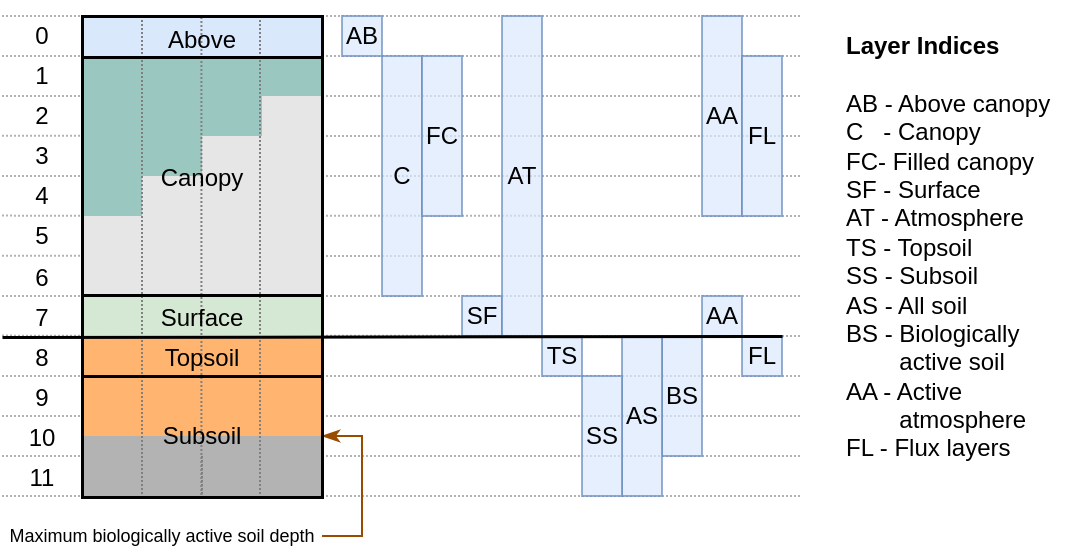 <mxfile version="20.2.3" type="device"><diagram id="0" name="Page-1"><mxGraphModel dx="1018" dy="1041" grid="1" gridSize="10" guides="1" tooltips="1" connect="0" arrows="1" fold="1" page="1" pageScale="1" pageWidth="300" pageHeight="300" background="#ffffff" math="0" shadow="0"><root><UserObject label="" author="John Doe" revision="v1.0" id="0"><mxCell/></UserObject><object label="Layer Lines" id="1"><mxCell style="" parent="0"/></object><mxCell id="2UsGyQPTYUgp12jhMnjT-135" value="" style="endArrow=none;dashed=1;html=1;rounded=0;strokeWidth=1;dashPattern=1 1;strokeColor=#B3B3B3;" parent="1" edge="1"><mxGeometry width="50" height="50" relative="1" as="geometry"><mxPoint x="20" y="-260" as="sourcePoint"/><mxPoint x="420" y="-260" as="targetPoint"/></mxGeometry></mxCell><mxCell id="2UsGyQPTYUgp12jhMnjT-136" value="" style="endArrow=none;dashed=1;html=1;rounded=0;strokeWidth=1;dashPattern=1 1;strokeColor=#B3B3B3;" parent="1" edge="1"><mxGeometry width="50" height="50" relative="1" as="geometry"><mxPoint x="20" y="-240" as="sourcePoint"/><mxPoint x="420" y="-240" as="targetPoint"/></mxGeometry></mxCell><mxCell id="2UsGyQPTYUgp12jhMnjT-137" value="" style="endArrow=none;dashed=1;html=1;rounded=0;strokeWidth=1;dashPattern=1 1;strokeColor=#B3B3B3;" parent="1" edge="1"><mxGeometry width="50" height="50" relative="1" as="geometry"><mxPoint x="20" y="-220.1" as="sourcePoint"/><mxPoint x="420" y="-220" as="targetPoint"/></mxGeometry></mxCell><mxCell id="2UsGyQPTYUgp12jhMnjT-138" value="" style="endArrow=none;dashed=1;html=1;rounded=0;strokeWidth=1;dashPattern=1 1;strokeColor=#B3B3B3;" parent="1" edge="1"><mxGeometry width="50" height="50" relative="1" as="geometry"><mxPoint x="20" y="-200" as="sourcePoint"/><mxPoint x="420" y="-200" as="targetPoint"/></mxGeometry></mxCell><mxCell id="2UsGyQPTYUgp12jhMnjT-139" value="" style="endArrow=none;dashed=1;html=1;rounded=0;strokeWidth=1;dashPattern=1 1;strokeColor=#B3B3B3;" parent="1" edge="1"><mxGeometry width="50" height="50" relative="1" as="geometry"><mxPoint x="20" y="-180.19" as="sourcePoint"/><mxPoint x="420" y="-180" as="targetPoint"/></mxGeometry></mxCell><mxCell id="2UsGyQPTYUgp12jhMnjT-140" value="" style="endArrow=none;dashed=1;html=1;rounded=0;strokeWidth=1;dashPattern=1 1;strokeColor=#B3B3B3;" parent="1" edge="1"><mxGeometry width="50" height="50" relative="1" as="geometry"><mxPoint x="20" y="-160.1" as="sourcePoint"/><mxPoint x="420" y="-160" as="targetPoint"/></mxGeometry></mxCell><mxCell id="2UsGyQPTYUgp12jhMnjT-141" value="" style="endArrow=none;dashed=1;html=1;rounded=0;strokeWidth=1;dashPattern=1 1;strokeColor=#B3B3B3;" parent="1" edge="1"><mxGeometry width="50" height="50" relative="1" as="geometry"><mxPoint x="20" y="-140" as="sourcePoint"/><mxPoint x="420" y="-140" as="targetPoint"/></mxGeometry></mxCell><mxCell id="2UsGyQPTYUgp12jhMnjT-142" value="" style="endArrow=none;dashed=1;html=1;rounded=0;strokeWidth=1;dashPattern=1 1;strokeColor=#B3B3B3;" parent="1" edge="1"><mxGeometry width="50" height="50" relative="1" as="geometry"><mxPoint x="20" y="-120.19" as="sourcePoint"/><mxPoint x="420" y="-120" as="targetPoint"/></mxGeometry></mxCell><mxCell id="2UsGyQPTYUgp12jhMnjT-143" value="" style="endArrow=none;dashed=1;html=1;rounded=0;strokeWidth=1;dashPattern=1 1;strokeColor=#B3B3B3;" parent="1" edge="1"><mxGeometry width="50" height="50" relative="1" as="geometry"><mxPoint x="20" y="-100" as="sourcePoint"/><mxPoint x="420" y="-100" as="targetPoint"/></mxGeometry></mxCell><mxCell id="2UsGyQPTYUgp12jhMnjT-144" value="" style="endArrow=none;dashed=1;html=1;rounded=0;strokeWidth=1;dashPattern=1 1;strokeColor=#B3B3B3;" parent="1" edge="1"><mxGeometry width="50" height="50" relative="1" as="geometry"><mxPoint x="20" y="-80" as="sourcePoint"/><mxPoint x="420" y="-80" as="targetPoint"/></mxGeometry></mxCell><mxCell id="2UsGyQPTYUgp12jhMnjT-145" value="" style="endArrow=none;dashed=1;html=1;rounded=0;strokeWidth=1;dashPattern=1 1;strokeColor=#B3B3B3;" parent="1" edge="1"><mxGeometry width="50" height="50" relative="1" as="geometry"><mxPoint x="20" y="-60" as="sourcePoint"/><mxPoint x="420" y="-60" as="targetPoint"/></mxGeometry></mxCell><mxCell id="2UsGyQPTYUgp12jhMnjT-146" value="" style="endArrow=none;dashed=1;html=1;rounded=0;strokeWidth=1;dashPattern=1 1;strokeColor=#B3B3B3;" parent="1" edge="1"><mxGeometry width="50" height="50" relative="1" as="geometry"><mxPoint x="20" y="-40" as="sourcePoint"/><mxPoint x="420" y="-40" as="targetPoint"/></mxGeometry></mxCell><mxCell id="2UsGyQPTYUgp12jhMnjT-27" value="" style="endArrow=none;dashed=1;html=1;rounded=0;strokeWidth=1;dashPattern=1 1;strokeColor=#B3B3B3;" parent="1" edge="1"><mxGeometry width="50" height="50" relative="1" as="geometry"><mxPoint x="20" y="-280" as="sourcePoint"/><mxPoint x="420" y="-280" as="targetPoint"/></mxGeometry></mxCell><mxCell id="NN6mJ8-xTf5_gykc4M_e-1" value="&lt;b&gt;Layer Indices&lt;/b&gt;&lt;br&gt;&lt;br&gt;AB - Above canopy&lt;br&gt;C&amp;nbsp; &amp;nbsp;- Canopy&lt;br&gt;FC- Filled canopy&lt;br&gt;SF - Surface&lt;br&gt;AT - Atmosphere&lt;br&gt;TS - Topsoil&lt;br&gt;SS - Subsoil&lt;br&gt;AS - All soil&lt;br&gt;BS - Biologically&lt;br&gt;&amp;nbsp; &amp;nbsp; &amp;nbsp; &amp;nbsp; active soil&lt;br&gt;AA - Active &lt;br&gt;&amp;nbsp; &amp;nbsp; &amp;nbsp; &amp;nbsp; atmosphere&lt;br&gt;FL - Flux layers" style="text;html=1;strokeColor=none;fillColor=none;align=left;verticalAlign=top;whiteSpace=wrap;rounded=0;" parent="1" vertex="1"><mxGeometry x="440" y="-279" width="120" height="239" as="geometry"/></mxCell><mxCell id="2UsGyQPTYUgp12jhMnjT-147" value="Shading" parent="0"/><mxCell id="2UsGyQPTYUgp12jhMnjT-90" value="" style="rounded=0;whiteSpace=wrap;html=1;fillColor=#dae8fc;strokeColor=none;" parent="2UsGyQPTYUgp12jhMnjT-147" vertex="1"><mxGeometry x="60" y="-280" width="120" height="20" as="geometry"/></mxCell><mxCell id="2UsGyQPTYUgp12jhMnjT-92" value="" style="rounded=0;whiteSpace=wrap;html=1;fillColor=#E6E6E6;strokeColor=none;" parent="2UsGyQPTYUgp12jhMnjT-147" vertex="1"><mxGeometry x="60" y="-260" width="120" height="120" as="geometry"/></mxCell><mxCell id="2UsGyQPTYUgp12jhMnjT-108" value="" style="rounded=0;whiteSpace=wrap;html=1;fillColor=#d5e8d4;strokeColor=none;" parent="2UsGyQPTYUgp12jhMnjT-147" vertex="1"><mxGeometry x="60" y="-140" width="120" height="20" as="geometry"/></mxCell><mxCell id="2UsGyQPTYUgp12jhMnjT-88" value="" style="rounded=0;whiteSpace=wrap;html=1;fillColor=#FFB570;strokeColor=none;" parent="2UsGyQPTYUgp12jhMnjT-147" vertex="1"><mxGeometry x="60" y="-120" width="120" height="50" as="geometry"/></mxCell><mxCell id="2UsGyQPTYUgp12jhMnjT-93" value="" style="rounded=0;whiteSpace=wrap;html=1;fillColor=#B3B3B3;strokeColor=none;" parent="2UsGyQPTYUgp12jhMnjT-147" vertex="1"><mxGeometry x="60" y="-70" width="120" height="30" as="geometry"/></mxCell><mxCell id="2UsGyQPTYUgp12jhMnjT-105" value="" style="rounded=0;whiteSpace=wrap;html=1;fillColor=#9AC7BF;strokeColor=none;" parent="2UsGyQPTYUgp12jhMnjT-147" vertex="1"><mxGeometry x="60" y="-260" width="30" height="80" as="geometry"/></mxCell><mxCell id="2UsGyQPTYUgp12jhMnjT-152" value="" style="rounded=0;whiteSpace=wrap;html=1;fillColor=#9AC7BF;strokeColor=none;" parent="2UsGyQPTYUgp12jhMnjT-147" vertex="1"><mxGeometry x="90" y="-260" width="30" height="60" as="geometry"/></mxCell><mxCell id="2UsGyQPTYUgp12jhMnjT-153" value="" style="rounded=0;whiteSpace=wrap;html=1;fillColor=#9AC7BF;strokeColor=none;" parent="2UsGyQPTYUgp12jhMnjT-147" vertex="1"><mxGeometry x="120" y="-260" width="30" height="40" as="geometry"/></mxCell><mxCell id="2UsGyQPTYUgp12jhMnjT-149" value="Grid cell lines" parent="0"/><mxCell id="2UsGyQPTYUgp12jhMnjT-150" value="" style="endArrow=none;dashed=1;html=1;rounded=0;strokeWidth=1;dashPattern=1 1;strokeColor=#808080;" parent="2UsGyQPTYUgp12jhMnjT-149" edge="1"><mxGeometry width="50" height="50" relative="1" as="geometry"><mxPoint x="90" y="-280" as="sourcePoint"/><mxPoint x="90" y="-40" as="targetPoint"/></mxGeometry></mxCell><mxCell id="2UsGyQPTYUgp12jhMnjT-151" value="" style="endArrow=none;dashed=1;html=1;rounded=0;strokeWidth=1;dashPattern=1 1;strokeColor=#808080;" parent="2UsGyQPTYUgp12jhMnjT-149" edge="1"><mxGeometry width="50" height="50" relative="1" as="geometry"><mxPoint x="149" y="-280" as="sourcePoint"/><mxPoint x="149" y="-40" as="targetPoint"/></mxGeometry></mxCell><mxCell id="mIKpnjlTUIe1aCbp6-sz-7" value="" style="endArrow=none;dashed=1;html=1;rounded=0;strokeWidth=1;dashPattern=1 1;strokeColor=#808080;" parent="2UsGyQPTYUgp12jhMnjT-149" source="2UsGyQPTYUgp12jhMnjT-154" edge="1"><mxGeometry width="50" height="50" relative="1" as="geometry"><mxPoint x="120" y="-280" as="sourcePoint"/><mxPoint x="120" y="-40" as="targetPoint"/></mxGeometry></mxCell><mxCell id="mIKpnjlTUIe1aCbp6-sz-8" value="" style="rounded=0;whiteSpace=wrap;html=1;fillColor=#9AC7BF;strokeColor=none;" parent="2UsGyQPTYUgp12jhMnjT-149" vertex="1"><mxGeometry x="150" y="-260" width="30" height="20" as="geometry"/></mxCell><mxCell id="mIKpnjlTUIe1aCbp6-sz-11" value="" style="endArrow=none;dashed=1;html=1;rounded=0;strokeWidth=1;dashPattern=1 1;strokeColor=#808080;" parent="2UsGyQPTYUgp12jhMnjT-149" edge="1"><mxGeometry width="50" height="50" relative="1" as="geometry"><mxPoint x="119.71" y="-279.5" as="sourcePoint"/><mxPoint x="119.71" y="-39.5" as="targetPoint"/></mxGeometry></mxCell><object label="Main" id="2UsGyQPTYUgp12jhMnjT-103"><mxCell parent="0"/></object><mxCell id="2UsGyQPTYUgp12jhMnjT-63" value="C" style="rounded=0;whiteSpace=wrap;html=1;fillColor=#dae8fc;strokeColor=#6c8ebf;opacity=70;" parent="2UsGyQPTYUgp12jhMnjT-103" vertex="1"><mxGeometry x="210" y="-260" width="20" height="120" as="geometry"/></mxCell><mxCell id="2UsGyQPTYUgp12jhMnjT-66" value="FC" style="rounded=0;whiteSpace=wrap;html=1;fillColor=#dae8fc;strokeColor=#6c8ebf;opacity=70;" parent="2UsGyQPTYUgp12jhMnjT-103" vertex="1"><mxGeometry x="230" y="-260" width="20" height="80" as="geometry"/></mxCell><mxCell id="2UsGyQPTYUgp12jhMnjT-67" value="SF" style="rounded=0;whiteSpace=wrap;html=1;fillColor=#dae8fc;strokeColor=#6c8ebf;opacity=70;" parent="2UsGyQPTYUgp12jhMnjT-103" vertex="1"><mxGeometry x="250" y="-140" width="20" height="20" as="geometry"/></mxCell><mxCell id="2UsGyQPTYUgp12jhMnjT-65" value="AB" style="rounded=0;whiteSpace=wrap;html=1;fillColor=#dae8fc;strokeColor=#6c8ebf;opacity=70;" parent="2UsGyQPTYUgp12jhMnjT-103" vertex="1"><mxGeometry x="190" y="-280" width="20" height="20" as="geometry"/></mxCell><mxCell id="2UsGyQPTYUgp12jhMnjT-98" value="&lt;p style=&quot;line-height: 1;&quot;&gt;Above&lt;/p&gt;" style="text;html=1;strokeColor=none;fillColor=none;align=center;verticalAlign=middle;whiteSpace=wrap;rounded=0;" parent="2UsGyQPTYUgp12jhMnjT-103" vertex="1"><mxGeometry x="90" y="-279.5" width="60" height="20" as="geometry"/></mxCell><mxCell id="2UsGyQPTYUgp12jhMnjT-99" value="Canopy" style="text;html=1;strokeColor=none;fillColor=none;align=center;verticalAlign=middle;whiteSpace=wrap;rounded=0;" parent="2UsGyQPTYUgp12jhMnjT-103" vertex="1"><mxGeometry x="90" y="-214.5" width="60" height="30" as="geometry"/></mxCell><mxCell id="2UsGyQPTYUgp12jhMnjT-101" value="Topsoil" style="text;html=1;strokeColor=none;fillColor=none;align=center;verticalAlign=middle;whiteSpace=wrap;rounded=0;" parent="2UsGyQPTYUgp12jhMnjT-103" vertex="1"><mxGeometry x="90" y="-124.5" width="60" height="30" as="geometry"/></mxCell><mxCell id="2UsGyQPTYUgp12jhMnjT-100" value="Surface" style="text;html=1;strokeColor=none;fillColor=none;align=center;verticalAlign=middle;whiteSpace=wrap;rounded=0;" parent="2UsGyQPTYUgp12jhMnjT-103" vertex="1"><mxGeometry x="90" y="-144.5" width="60" height="30" as="geometry"/></mxCell><mxCell id="2UsGyQPTYUgp12jhMnjT-102" value="Maximum biologically active soil depth" style="text;html=1;strokeColor=none;fillColor=none;align=center;verticalAlign=middle;whiteSpace=wrap;rounded=0;fontSize=9;" parent="2UsGyQPTYUgp12jhMnjT-103" vertex="1"><mxGeometry x="20" y="-30" width="160" height="20" as="geometry"/></mxCell><mxCell id="2UsGyQPTYUgp12jhMnjT-97" value="" style="endArrow=none;html=1;rounded=0;strokeColor=#000000;startArrow=none;" parent="2UsGyQPTYUgp12jhMnjT-103" source="2UsGyQPTYUgp12jhMnjT-88" edge="1"><mxGeometry width="50" height="50" relative="1" as="geometry"><mxPoint x="60" y="-99.5" as="sourcePoint"/><mxPoint x="180" y="-99.5" as="targetPoint"/></mxGeometry></mxCell><mxCell id="2UsGyQPTYUgp12jhMnjT-59" value="8" style="text;html=1;strokeColor=none;fillColor=none;align=center;verticalAlign=middle;whiteSpace=wrap;rounded=0;strokeWidth=1;" parent="2UsGyQPTYUgp12jhMnjT-103" vertex="1"><mxGeometry x="30" y="-117" width="20" height="15" as="geometry"/></mxCell><mxCell id="2UsGyQPTYUgp12jhMnjT-75" value="9" style="text;html=1;strokeColor=none;fillColor=none;align=center;verticalAlign=middle;whiteSpace=wrap;rounded=0;strokeWidth=1;" parent="2UsGyQPTYUgp12jhMnjT-103" vertex="1"><mxGeometry x="30" y="-97" width="20" height="15" as="geometry"/></mxCell><mxCell id="2UsGyQPTYUgp12jhMnjT-76" value="10" style="text;html=1;strokeColor=none;fillColor=none;align=center;verticalAlign=middle;whiteSpace=wrap;rounded=0;strokeWidth=1;" parent="2UsGyQPTYUgp12jhMnjT-103" vertex="1"><mxGeometry x="30" y="-77" width="20" height="15" as="geometry"/></mxCell><mxCell id="2UsGyQPTYUgp12jhMnjT-77" value="11" style="text;html=1;strokeColor=none;fillColor=none;align=center;verticalAlign=middle;whiteSpace=wrap;rounded=0;strokeWidth=1;" parent="2UsGyQPTYUgp12jhMnjT-103" vertex="1"><mxGeometry x="30" y="-57" width="20" height="15" as="geometry"/></mxCell><mxCell id="2UsGyQPTYUgp12jhMnjT-78" value="7" style="text;html=1;strokeColor=none;fillColor=none;align=center;verticalAlign=middle;whiteSpace=wrap;rounded=0;strokeWidth=1;" parent="2UsGyQPTYUgp12jhMnjT-103" vertex="1"><mxGeometry x="30" y="-137" width="20" height="15" as="geometry"/></mxCell><mxCell id="2UsGyQPTYUgp12jhMnjT-79" value="6" style="text;html=1;strokeColor=none;fillColor=none;align=center;verticalAlign=middle;whiteSpace=wrap;rounded=0;strokeWidth=1;" parent="2UsGyQPTYUgp12jhMnjT-103" vertex="1"><mxGeometry x="30" y="-157" width="20" height="15" as="geometry"/></mxCell><mxCell id="2UsGyQPTYUgp12jhMnjT-81" value="5" style="text;html=1;strokeColor=none;fillColor=none;align=center;verticalAlign=middle;whiteSpace=wrap;rounded=0;strokeWidth=1;" parent="2UsGyQPTYUgp12jhMnjT-103" vertex="1"><mxGeometry x="30" y="-177.5" width="20" height="15" as="geometry"/></mxCell><mxCell id="2UsGyQPTYUgp12jhMnjT-83" value="4" style="text;html=1;strokeColor=none;fillColor=none;align=center;verticalAlign=middle;whiteSpace=wrap;rounded=0;strokeWidth=1;" parent="2UsGyQPTYUgp12jhMnjT-103" vertex="1"><mxGeometry x="30" y="-197.5" width="20" height="15" as="geometry"/></mxCell><mxCell id="2UsGyQPTYUgp12jhMnjT-84" value="3" style="text;html=1;strokeColor=none;fillColor=none;align=center;verticalAlign=middle;whiteSpace=wrap;rounded=0;strokeWidth=1;" parent="2UsGyQPTYUgp12jhMnjT-103" vertex="1"><mxGeometry x="30" y="-217.5" width="20" height="15" as="geometry"/></mxCell><mxCell id="2UsGyQPTYUgp12jhMnjT-85" value="2" style="text;html=1;strokeColor=none;fillColor=none;align=center;verticalAlign=middle;whiteSpace=wrap;rounded=0;strokeWidth=1;" parent="2UsGyQPTYUgp12jhMnjT-103" vertex="1"><mxGeometry x="30" y="-237.5" width="20" height="15" as="geometry"/></mxCell><mxCell id="2UsGyQPTYUgp12jhMnjT-86" value="1" style="text;html=1;strokeColor=none;fillColor=none;align=center;verticalAlign=middle;whiteSpace=wrap;rounded=0;strokeWidth=1;" parent="2UsGyQPTYUgp12jhMnjT-103" vertex="1"><mxGeometry x="30" y="-257.5" width="20" height="15" as="geometry"/></mxCell><mxCell id="2UsGyQPTYUgp12jhMnjT-87" value="0" style="text;html=1;strokeColor=none;fillColor=none;align=center;verticalAlign=middle;whiteSpace=wrap;rounded=0;strokeWidth=1;" parent="2UsGyQPTYUgp12jhMnjT-103" vertex="1"><mxGeometry x="30" y="-277.5" width="20" height="15" as="geometry"/></mxCell><mxCell id="mIKpnjlTUIe1aCbp6-sz-6" value="AT" style="rounded=0;whiteSpace=wrap;html=1;fillColor=#dae8fc;strokeColor=#6c8ebf;opacity=70;" parent="2UsGyQPTYUgp12jhMnjT-103" vertex="1"><mxGeometry x="270" y="-280" width="20" height="160" as="geometry"/></mxCell><mxCell id="mIKpnjlTUIe1aCbp6-sz-3" value="AA" style="rounded=0;whiteSpace=wrap;html=1;fillColor=#dae8fc;strokeColor=#6c8ebf;opacity=70;" parent="2UsGyQPTYUgp12jhMnjT-103" vertex="1"><mxGeometry x="370" y="-280" width="20" height="100" as="geometry"/></mxCell><mxCell id="mIKpnjlTUIe1aCbp6-sz-4" value="FL" style="rounded=0;whiteSpace=wrap;html=1;fillColor=#dae8fc;strokeColor=#6c8ebf;opacity=70;" parent="2UsGyQPTYUgp12jhMnjT-103" vertex="1"><mxGeometry x="390" y="-260" width="20" height="80" as="geometry"/></mxCell><mxCell id="mIKpnjlTUIe1aCbp6-sz-5" value="FL" style="rounded=0;whiteSpace=wrap;html=1;fillColor=#dae8fc;strokeColor=#6c8ebf;opacity=70;" parent="2UsGyQPTYUgp12jhMnjT-103" vertex="1"><mxGeometry x="390" y="-120" width="20" height="20" as="geometry"/></mxCell><mxCell id="mIKpnjlTUIe1aCbp6-sz-1" value="AA" style="rounded=0;whiteSpace=wrap;html=1;fillColor=#dae8fc;strokeColor=#6c8ebf;opacity=70;" parent="2UsGyQPTYUgp12jhMnjT-103" vertex="1"><mxGeometry x="370" y="-140" width="20" height="20" as="geometry"/></mxCell><mxCell id="2UsGyQPTYUgp12jhMnjT-71" value="BS" style="rounded=0;whiteSpace=wrap;html=1;fillColor=#dae8fc;strokeColor=#6c8ebf;opacity=70;" parent="2UsGyQPTYUgp12jhMnjT-103" vertex="1"><mxGeometry x="350" y="-120" width="20" height="60" as="geometry"/></mxCell><mxCell id="2UsGyQPTYUgp12jhMnjT-148" value="AS" style="rounded=0;whiteSpace=wrap;html=1;fillColor=#dae8fc;strokeColor=#6c8ebf;opacity=70;" parent="2UsGyQPTYUgp12jhMnjT-103" vertex="1"><mxGeometry x="330" y="-120" width="20" height="80" as="geometry"/></mxCell><mxCell id="2UsGyQPTYUgp12jhMnjT-69" value="SS" style="rounded=0;whiteSpace=wrap;html=1;fillColor=#dae8fc;strokeColor=#6c8ebf;opacity=70;" parent="2UsGyQPTYUgp12jhMnjT-103" vertex="1"><mxGeometry x="310" y="-100" width="20" height="60" as="geometry"/></mxCell><mxCell id="2UsGyQPTYUgp12jhMnjT-68" value="TS" style="rounded=0;whiteSpace=wrap;html=1;fillColor=#dae8fc;strokeColor=#6c8ebf;opacity=70;" parent="2UsGyQPTYUgp12jhMnjT-103" vertex="1"><mxGeometry x="290" y="-120" width="20" height="20" as="geometry"/></mxCell><mxCell id="2UsGyQPTYUgp12jhMnjT-154" value="Subsoil" style="text;html=1;strokeColor=none;fillColor=none;align=center;verticalAlign=middle;whiteSpace=wrap;rounded=0;" parent="2UsGyQPTYUgp12jhMnjT-103" vertex="1"><mxGeometry x="90" y="-80" width="60" height="20" as="geometry"/></mxCell><mxCell id="2UsGyQPTYUgp12jhMnjT-155" value="" style="endArrow=none;html=1;rounded=0;fontSize=9;strokeColor=#994C00;strokeWidth=1;endFill=0;startArrow=classicThin;startFill=1;" parent="2UsGyQPTYUgp12jhMnjT-103" edge="1"><mxGeometry width="50" height="50" relative="1" as="geometry"><mxPoint x="180" y="-70" as="sourcePoint"/><mxPoint x="180" y="-20" as="targetPoint"/><Array as="points"><mxPoint x="200" y="-70"/><mxPoint x="200" y="-20"/></Array></mxGeometry></mxCell><mxCell id="mIKpnjlTUIe1aCbp6-sz-9" value="Overlay" parent="0"/><mxCell id="2UsGyQPTYUgp12jhMnjT-35" value="" style="endArrow=none;html=1;rounded=0;strokeWidth=1.5;" parent="mIKpnjlTUIe1aCbp6-sz-9" edge="1"><mxGeometry width="50" height="50" relative="1" as="geometry"><mxPoint x="20" y="-119.5" as="sourcePoint"/><mxPoint x="410" y="-120" as="targetPoint"/></mxGeometry></mxCell><mxCell id="2UsGyQPTYUgp12jhMnjT-94" value="" style="rounded=0;whiteSpace=wrap;html=1;fillColor=none;strokeWidth=1.5;" parent="mIKpnjlTUIe1aCbp6-sz-9" vertex="1"><mxGeometry x="60" y="-280" width="120" height="240.5" as="geometry"/></mxCell><mxCell id="2UsGyQPTYUgp12jhMnjT-95" value="" style="endArrow=none;html=1;rounded=0;strokeColor=#000000;strokeWidth=1.5;" parent="mIKpnjlTUIe1aCbp6-sz-9" edge="1"><mxGeometry width="50" height="50" relative="1" as="geometry"><mxPoint x="60" y="-259.5" as="sourcePoint"/><mxPoint x="180" y="-259.5" as="targetPoint"/></mxGeometry></mxCell><mxCell id="2UsGyQPTYUgp12jhMnjT-96" value="" style="endArrow=none;html=1;rounded=0;strokeColor=#000000;strokeWidth=1.5;" parent="mIKpnjlTUIe1aCbp6-sz-9" edge="1"><mxGeometry width="50" height="50" relative="1" as="geometry"><mxPoint x="60" y="-140.5" as="sourcePoint"/><mxPoint x="180" y="-140.5" as="targetPoint"/></mxGeometry></mxCell><mxCell id="2UsGyQPTYUgp12jhMnjT-111" value="" style="endArrow=none;html=1;rounded=0;strokeColor=#000000;strokeWidth=1.5;" parent="mIKpnjlTUIe1aCbp6-sz-9" edge="1"><mxGeometry width="50" height="50" relative="1" as="geometry"><mxPoint x="60" y="-100" as="sourcePoint"/><mxPoint x="180" y="-100" as="targetPoint"/></mxGeometry></mxCell></root></mxGraphModel></diagram></mxfile>